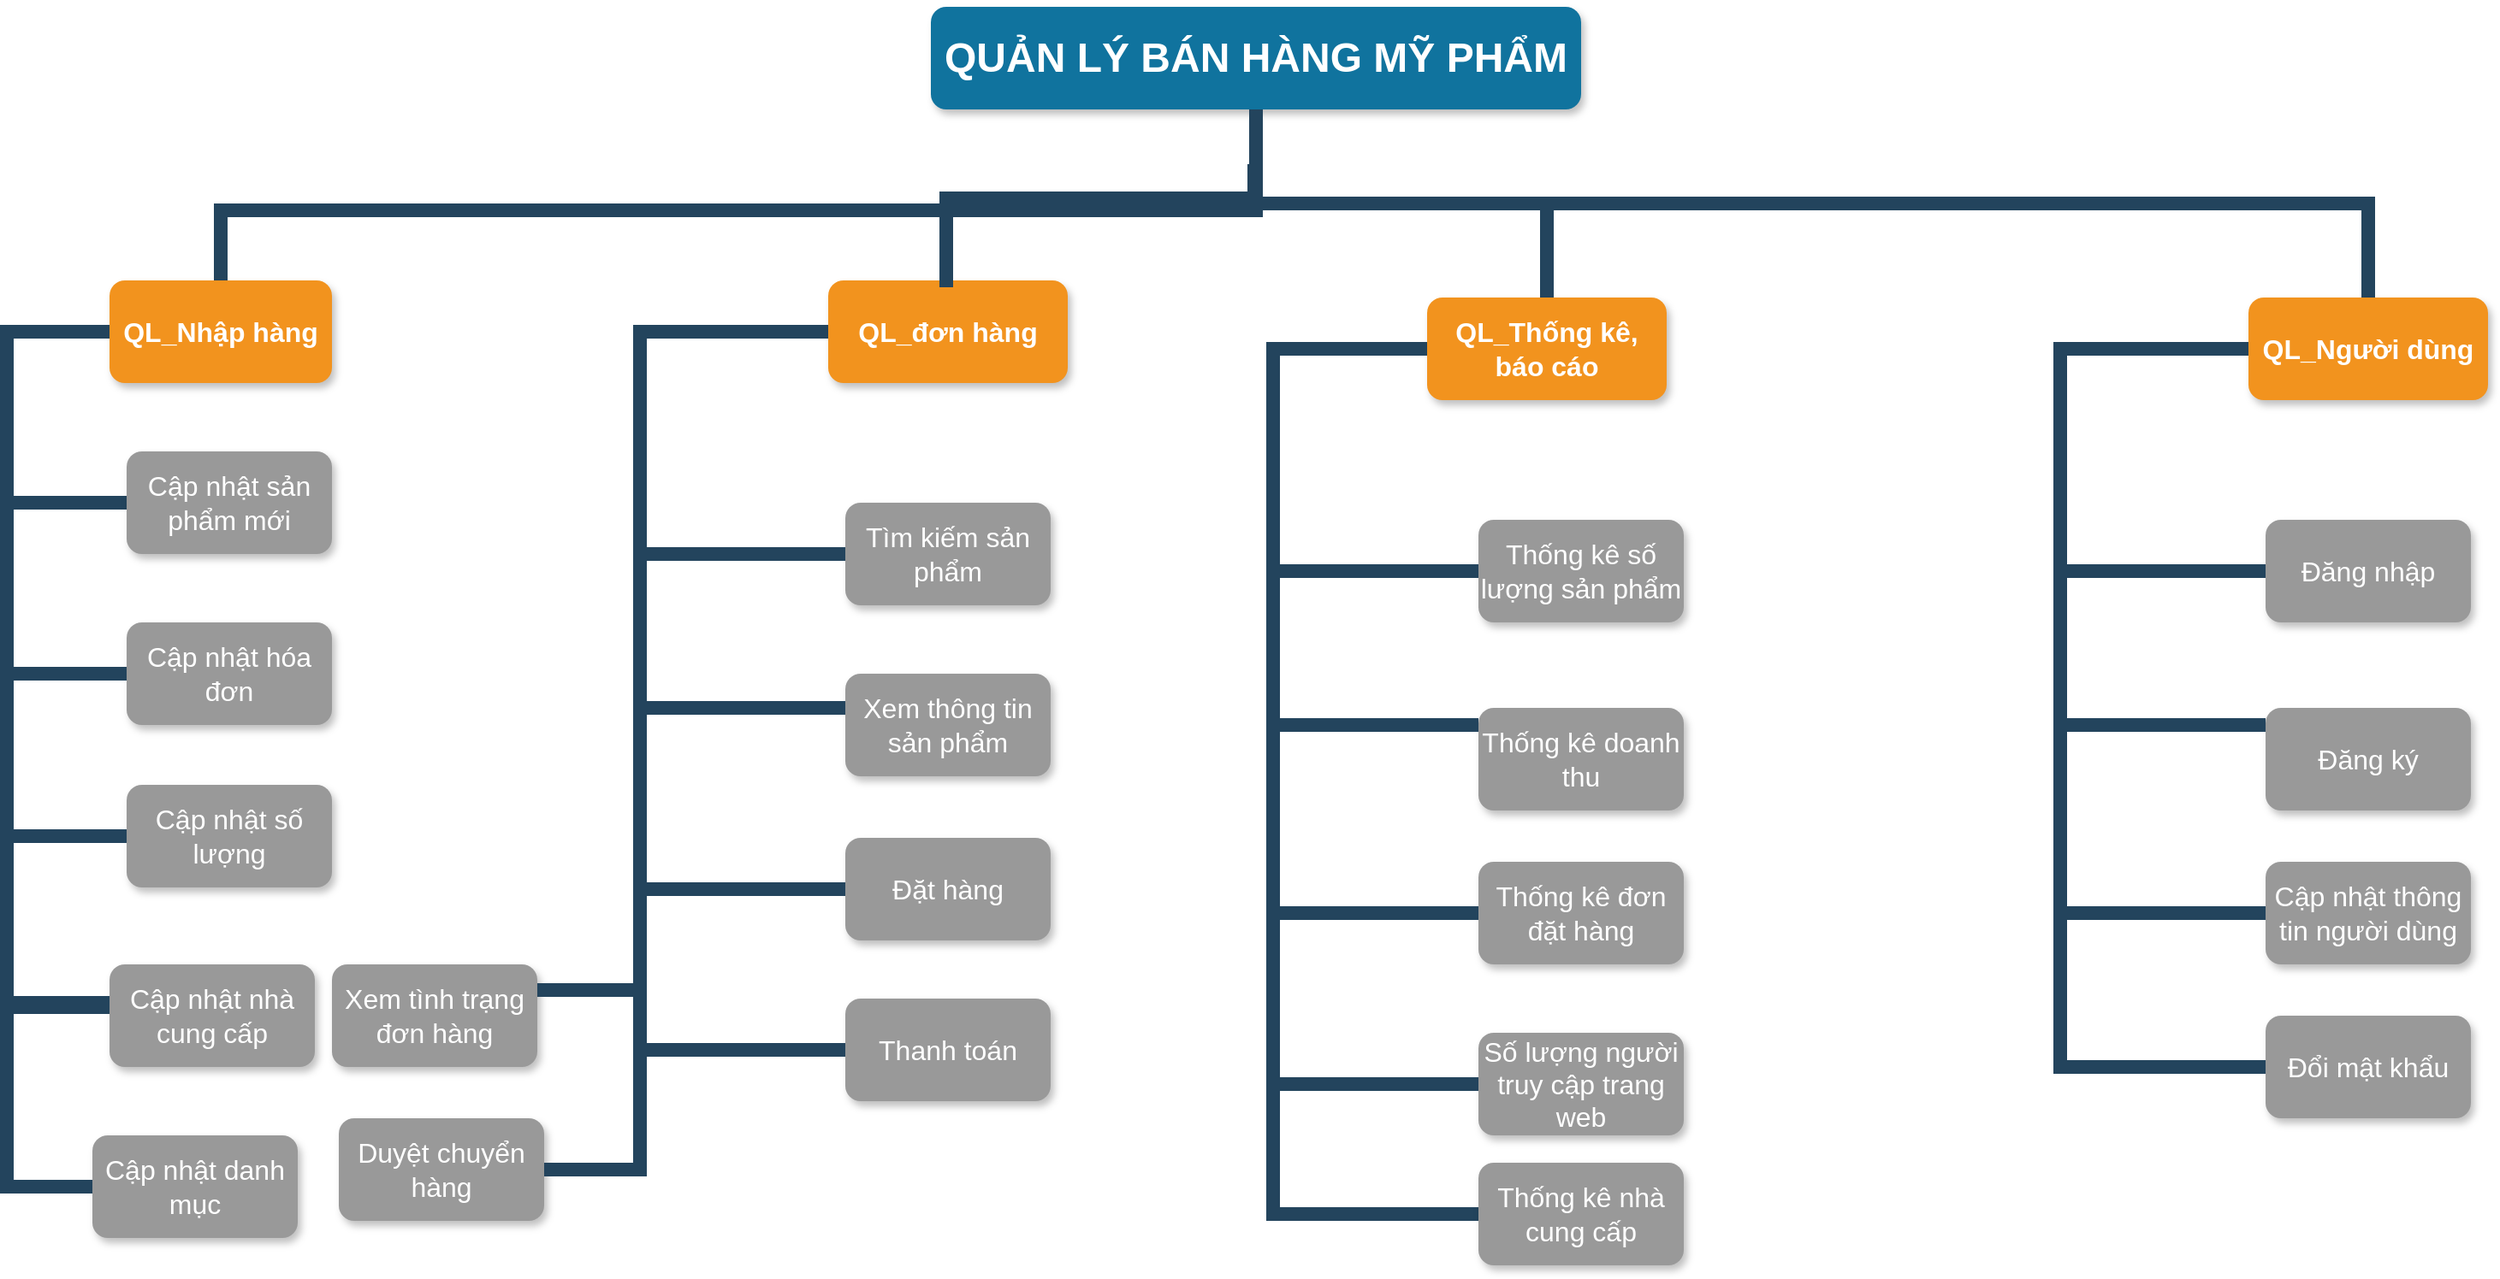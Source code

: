 <mxfile version="15.8.7" type="device"><diagram id="v4FZ968a1POj5_N6Y6L2" name="Page-1"><mxGraphModel dx="1088" dy="671" grid="1" gridSize="10" guides="1" tooltips="1" connect="1" arrows="1" fold="1" page="1" pageScale="1" pageWidth="827" pageHeight="1169" math="0" shadow="0"><root><mxCell id="0"/><mxCell id="1" parent="0"/><mxCell id="w_X7ghxLY7NFWdDQ89T1-82" value="QUẢN LÝ BÁN HÀNG MỸ PHẨM" style="whiteSpace=wrap;rounded=1;shadow=1;fillColor=#10739E;strokeColor=none;fontColor=#FFFFFF;fontStyle=1;fontSize=24" parent="1" vertex="1"><mxGeometry x="640" y="160" width="380" height="60" as="geometry"/></mxCell><mxCell id="w_X7ghxLY7NFWdDQ89T1-83" value="QL_Nhập hàng" style="whiteSpace=wrap;rounded=1;fillColor=#F2931E;strokeColor=none;shadow=1;fontColor=#FFFFFF;fontStyle=1;fontSize=16;" parent="1" vertex="1"><mxGeometry x="160" y="320" width="130" height="60" as="geometry"/></mxCell><mxCell id="w_X7ghxLY7NFWdDQ89T1-84" value="QL_đơn hàng" style="whiteSpace=wrap;rounded=1;fillColor=#F2931E;strokeColor=none;shadow=1;fontColor=#FFFFFF;fontStyle=1;fontSize=16;fontFamily=Helvetica;" parent="1" vertex="1"><mxGeometry x="580" y="320.0" width="140" height="60" as="geometry"/></mxCell><mxCell id="w_X7ghxLY7NFWdDQ89T1-86" value="QL_Thống kê, báo cáo" style="whiteSpace=wrap;rounded=1;fillColor=#F2931E;strokeColor=none;shadow=1;fontColor=#FFFFFF;fontStyle=1;fontSize=16;" parent="1" vertex="1"><mxGeometry x="930" y="330.0" width="140" height="60" as="geometry"/></mxCell><mxCell id="w_X7ghxLY7NFWdDQ89T1-92" value="Cập nhật hóa đơn" style="whiteSpace=wrap;rounded=1;fillColor=#999999;strokeColor=none;shadow=1;fontColor=#FFFFFF;fontStyle=0;fontSize=16;" parent="1" vertex="1"><mxGeometry x="170.0" y="520.0" width="120" height="60" as="geometry"/></mxCell><mxCell id="w_X7ghxLY7NFWdDQ89T1-95" value="Cập nhật số lượng" style="whiteSpace=wrap;rounded=1;fillColor=#999999;strokeColor=none;shadow=1;fontColor=#FFFFFF;fontStyle=0;fontSize=16;" parent="1" vertex="1"><mxGeometry x="170.0" y="615.0" width="120" height="60" as="geometry"/></mxCell><mxCell id="w_X7ghxLY7NFWdDQ89T1-103" value="Tìm kiếm sản phẩm" style="whiteSpace=wrap;rounded=1;fillColor=#999999;strokeColor=none;shadow=1;fontColor=#FFFFFF;fontStyle=0;fontSize=16;" parent="1" vertex="1"><mxGeometry x="590.0" y="450.0" width="120" height="60" as="geometry"/></mxCell><mxCell id="w_X7ghxLY7NFWdDQ89T1-104" value="Xem thông tin sản phẩm" style="whiteSpace=wrap;rounded=1;fillColor=#999999;strokeColor=none;shadow=1;fontColor=#FFFFFF;fontStyle=0;fontSize=16;" parent="1" vertex="1"><mxGeometry x="590.0" y="550.0" width="120" height="60" as="geometry"/></mxCell><mxCell id="w_X7ghxLY7NFWdDQ89T1-105" value="Đặt hàng" style="whiteSpace=wrap;rounded=1;fillColor=#999999;strokeColor=none;shadow=1;fontColor=#FFFFFF;fontStyle=0;fontSize=16;" parent="1" vertex="1"><mxGeometry x="590.0" y="646.0" width="120" height="60" as="geometry"/></mxCell><mxCell id="w_X7ghxLY7NFWdDQ89T1-106" value="Thanh toán" style="whiteSpace=wrap;rounded=1;fillColor=#999999;strokeColor=none;shadow=1;fontColor=#FFFFFF;fontStyle=0;fontSize=16;" parent="1" vertex="1"><mxGeometry x="590" y="740.0" width="120" height="60" as="geometry"/></mxCell><mxCell id="w_X7ghxLY7NFWdDQ89T1-107" value="Duyệt chuyển hàng" style="whiteSpace=wrap;rounded=1;fillColor=#999999;strokeColor=none;shadow=1;fontColor=#FFFFFF;fontStyle=0;fontSize=16;" parent="1" vertex="1"><mxGeometry x="294.0" y="810.0" width="120" height="60" as="geometry"/></mxCell><mxCell id="w_X7ghxLY7NFWdDQ89T1-116" value="" style="edgeStyle=elbowEdgeStyle;elbow=horizontal;rounded=0;fontColor=#000000;endArrow=none;endFill=0;strokeWidth=8;strokeColor=#23445D;startArrow=none;entryX=0;entryY=0.5;entryDx=0;entryDy=0;" parent="1" source="w_X7ghxLY7NFWdDQ89T1-91" target="w_X7ghxLY7NFWdDQ89T1-95" edge="1"><mxGeometry width="100" height="100" relative="1" as="geometry"><mxPoint x="220" y="480" as="sourcePoint"/><mxPoint x="160" y="650" as="targetPoint"/><Array as="points"><mxPoint x="100" y="530"/><mxPoint x="100" y="550"/></Array></mxGeometry></mxCell><mxCell id="w_X7ghxLY7NFWdDQ89T1-117" value="" style="edgeStyle=elbowEdgeStyle;elbow=horizontal;rounded=0;fontColor=#000000;endArrow=none;endFill=0;strokeWidth=8;strokeColor=#23445D;exitX=0;exitY=0.5;exitDx=0;exitDy=0;entryX=0;entryY=0.5;entryDx=0;entryDy=0;" parent="1" source="w_X7ghxLY7NFWdDQ89T1-83" target="w_X7ghxLY7NFWdDQ89T1-92" edge="1"><mxGeometry width="100" height="100" relative="1" as="geometry"><mxPoint x="220" y="480" as="sourcePoint"/><mxPoint x="170" y="640" as="targetPoint"/><Array as="points"><mxPoint x="100" y="650"/></Array></mxGeometry></mxCell><mxCell id="w_X7ghxLY7NFWdDQ89T1-127" value="" style="edgeStyle=elbowEdgeStyle;elbow=horizontal;rounded=0;fontColor=#000000;endArrow=none;endFill=0;strokeWidth=8;strokeColor=#23445D;" parent="1" target="w_X7ghxLY7NFWdDQ89T1-103" edge="1"><mxGeometry width="100" height="100" relative="1" as="geometry"><mxPoint x="590" y="480" as="sourcePoint"/><mxPoint x="480.0" y="580" as="targetPoint"/><Array as="points"><mxPoint x="470" y="530"/></Array></mxGeometry></mxCell><mxCell id="w_X7ghxLY7NFWdDQ89T1-128" value="" style="edgeStyle=elbowEdgeStyle;elbow=horizontal;rounded=0;fontColor=#000000;endArrow=none;endFill=0;strokeWidth=8;strokeColor=#23445D;" parent="1" target="w_X7ghxLY7NFWdDQ89T1-104" edge="1"><mxGeometry width="100" height="100" relative="1" as="geometry"><mxPoint x="590" y="480" as="sourcePoint"/><mxPoint x="480.0" y="660" as="targetPoint"/><Array as="points"><mxPoint x="470" y="570"/></Array></mxGeometry></mxCell><mxCell id="w_X7ghxLY7NFWdDQ89T1-129" value="" style="edgeStyle=elbowEdgeStyle;elbow=horizontal;rounded=0;fontColor=#000000;endArrow=none;endFill=0;strokeWidth=8;strokeColor=#23445D;" parent="1" target="w_X7ghxLY7NFWdDQ89T1-107" edge="1"><mxGeometry width="100" height="100" relative="1" as="geometry"><mxPoint x="590" y="480" as="sourcePoint"/><mxPoint x="480" y="900" as="targetPoint"/><Array as="points"><mxPoint x="470" y="700"/></Array></mxGeometry></mxCell><mxCell id="w_X7ghxLY7NFWdDQ89T1-130" value="" style="edgeStyle=elbowEdgeStyle;elbow=horizontal;rounded=0;fontColor=#000000;endArrow=none;endFill=0;strokeWidth=8;strokeColor=#23445D;" parent="1" target="w_X7ghxLY7NFWdDQ89T1-106" edge="1"><mxGeometry width="100" height="100" relative="1" as="geometry"><mxPoint x="590" y="480" as="sourcePoint"/><mxPoint x="480" y="820" as="targetPoint"/><Array as="points"><mxPoint x="470" y="650"/></Array></mxGeometry></mxCell><mxCell id="w_X7ghxLY7NFWdDQ89T1-131" value="" style="edgeStyle=elbowEdgeStyle;elbow=horizontal;rounded=0;fontColor=#000000;endArrow=none;endFill=0;strokeWidth=8;strokeColor=#23445D;exitX=0;exitY=0.5;exitDx=0;exitDy=0;" parent="1" source="w_X7ghxLY7NFWdDQ89T1-84" target="w_X7ghxLY7NFWdDQ89T1-105" edge="1"><mxGeometry width="100" height="100" relative="1" as="geometry"><mxPoint x="590" y="480" as="sourcePoint"/><mxPoint x="480.0" y="740" as="targetPoint"/><Array as="points"><mxPoint x="470" y="620"/></Array></mxGeometry></mxCell><mxCell id="w_X7ghxLY7NFWdDQ89T1-139" value="Thống kê số lượng sản phẩm" style="whiteSpace=wrap;rounded=1;fillColor=#999999;strokeColor=none;shadow=1;fontColor=#FFFFFF;fontStyle=0;fontSize=16;" parent="1" vertex="1"><mxGeometry x="960.0" y="460.0" width="120" height="60" as="geometry"/></mxCell><mxCell id="w_X7ghxLY7NFWdDQ89T1-140" value="Thống kê doanh thu" style="whiteSpace=wrap;rounded=1;fillColor=#999999;strokeColor=none;shadow=1;fontColor=#FFFFFF;fontStyle=0;fontSize=16;" parent="1" vertex="1"><mxGeometry x="960.0" y="570.0" width="120" height="60" as="geometry"/></mxCell><mxCell id="w_X7ghxLY7NFWdDQ89T1-141" value="Thống kê đơn đặt hàng" style="whiteSpace=wrap;rounded=1;fillColor=#999999;strokeColor=none;shadow=1;fontColor=#FFFFFF;fontStyle=0;fontSize=16;" parent="1" vertex="1"><mxGeometry x="960.0" y="660.0" width="120" height="60" as="geometry"/></mxCell><mxCell id="w_X7ghxLY7NFWdDQ89T1-142" value="Số lượng người truy cập trang web" style="whiteSpace=wrap;rounded=1;fillColor=#999999;strokeColor=none;shadow=1;fontColor=#FFFFFF;fontStyle=0;fontSize=16;" parent="1" vertex="1"><mxGeometry x="960" y="760.0" width="120" height="60" as="geometry"/></mxCell><mxCell id="w_X7ghxLY7NFWdDQ89T1-149" value="" style="edgeStyle=elbowEdgeStyle;elbow=horizontal;rounded=0;fontColor=#000000;endArrow=none;endFill=0;strokeWidth=8;strokeColor=#23445D;" parent="1" target="w_X7ghxLY7NFWdDQ89T1-139" edge="1"><mxGeometry width="100" height="100" relative="1" as="geometry"><mxPoint x="960" y="490" as="sourcePoint"/><mxPoint x="850.0" y="590" as="targetPoint"/><Array as="points"><mxPoint x="840" y="540"/></Array></mxGeometry></mxCell><mxCell id="w_X7ghxLY7NFWdDQ89T1-150" value="" style="edgeStyle=elbowEdgeStyle;elbow=horizontal;rounded=0;fontColor=#000000;endArrow=none;endFill=0;strokeWidth=8;strokeColor=#23445D;" parent="1" target="w_X7ghxLY7NFWdDQ89T1-140" edge="1"><mxGeometry width="100" height="100" relative="1" as="geometry"><mxPoint x="960" y="490" as="sourcePoint"/><mxPoint x="850.0" y="670" as="targetPoint"/><Array as="points"><mxPoint x="840" y="580"/></Array></mxGeometry></mxCell><mxCell id="w_X7ghxLY7NFWdDQ89T1-152" value="" style="edgeStyle=elbowEdgeStyle;elbow=horizontal;rounded=0;fontColor=#000000;endArrow=none;endFill=0;strokeWidth=8;strokeColor=#23445D;entryX=0;entryY=0.5;entryDx=0;entryDy=0;" parent="1" target="iQQvHmiUTMAJbgNaJjP6-24" edge="1"><mxGeometry width="100" height="100" relative="1" as="geometry"><mxPoint x="960" y="490" as="sourcePoint"/><mxPoint x="950" y="860" as="targetPoint"/><Array as="points"><mxPoint x="840" y="660"/></Array></mxGeometry></mxCell><mxCell id="w_X7ghxLY7NFWdDQ89T1-153" value="" style="edgeStyle=elbowEdgeStyle;elbow=horizontal;rounded=0;fontColor=#000000;endArrow=none;endFill=0;strokeWidth=8;strokeColor=#23445D;exitX=0;exitY=0.5;exitDx=0;exitDy=0;" parent="1" source="w_X7ghxLY7NFWdDQ89T1-86" target="w_X7ghxLY7NFWdDQ89T1-141" edge="1"><mxGeometry width="100" height="100" relative="1" as="geometry"><mxPoint x="960" y="490" as="sourcePoint"/><mxPoint x="850.0" y="750" as="targetPoint"/><Array as="points"><mxPoint x="840" y="630"/></Array></mxGeometry></mxCell><mxCell id="w_X7ghxLY7NFWdDQ89T1-233" value="" style="edgeStyle=elbowEdgeStyle;elbow=vertical;rounded=0;fontColor=#000000;endArrow=none;endFill=0;strokeWidth=8;strokeColor=#23445D;entryX=0.5;entryY=0;entryDx=0;entryDy=0;" parent="1" target="w_X7ghxLY7NFWdDQ89T1-83" edge="1"><mxGeometry width="100" height="100" relative="1" as="geometry"><mxPoint x="830" y="238" as="sourcePoint"/><mxPoint x="225" y="310" as="targetPoint"/></mxGeometry></mxCell><mxCell id="w_X7ghxLY7NFWdDQ89T1-234" value="" style="edgeStyle=elbowEdgeStyle;elbow=vertical;rounded=0;fontColor=#000000;endArrow=none;endFill=0;strokeWidth=8;strokeColor=#23445D;" parent="1" edge="1"><mxGeometry width="100" height="100" relative="1" as="geometry"><mxPoint x="829" y="252" as="sourcePoint"/><mxPoint x="649" y="324.0" as="targetPoint"/><Array as="points"><mxPoint x="739" y="272"/></Array></mxGeometry></mxCell><mxCell id="w_X7ghxLY7NFWdDQ89T1-235" value="" style="edgeStyle=elbowEdgeStyle;elbow=vertical;rounded=0;fontColor=#000000;endArrow=none;endFill=0;strokeWidth=8;strokeColor=#23445D;" parent="1" source="w_X7ghxLY7NFWdDQ89T1-82" target="w_X7ghxLY7NFWdDQ89T1-86" edge="1"><mxGeometry width="100" height="100" relative="1" as="geometry"><mxPoint x="610" y="310" as="sourcePoint"/><mxPoint x="710" y="210" as="targetPoint"/></mxGeometry></mxCell><mxCell id="w_X7ghxLY7NFWdDQ89T1-237" value="" style="edgeStyle=elbowEdgeStyle;elbow=vertical;rounded=0;fontColor=#000000;endArrow=none;endFill=0;strokeWidth=8;strokeColor=#23445D;" parent="1" source="w_X7ghxLY7NFWdDQ89T1-82" target="iQQvHmiUTMAJbgNaJjP6-13" edge="1"><mxGeometry width="100" height="100" relative="1" as="geometry"><mxPoint x="630" y="330" as="sourcePoint"/><mxPoint x="1490" y="320.0" as="targetPoint"/></mxGeometry></mxCell><mxCell id="iQQvHmiUTMAJbgNaJjP6-7" value="Xem tình trạng đơn hàng" style="whiteSpace=wrap;rounded=1;fillColor=#999999;strokeColor=none;shadow=1;fontColor=#FFFFFF;fontStyle=0;fontSize=16;" parent="1" vertex="1"><mxGeometry x="290.0" y="720.0" width="120" height="60" as="geometry"/></mxCell><mxCell id="iQQvHmiUTMAJbgNaJjP6-9" value="" style="edgeStyle=elbowEdgeStyle;elbow=horizontal;rounded=0;fontColor=#000000;endArrow=none;endFill=0;strokeWidth=8;strokeColor=#23445D;entryX=1;entryY=0.25;entryDx=0;entryDy=0;" parent="1" target="iQQvHmiUTMAJbgNaJjP6-7" edge="1"><mxGeometry width="100" height="100" relative="1" as="geometry"><mxPoint x="590" y="480" as="sourcePoint"/><mxPoint x="380" y="840" as="targetPoint"/><Array as="points"><mxPoint x="470" y="760"/><mxPoint x="470" y="700"/></Array></mxGeometry></mxCell><mxCell id="w_X7ghxLY7NFWdDQ89T1-91" value="Cập nhật sản phẩm mới" style="whiteSpace=wrap;rounded=1;fillColor=#999999;strokeColor=none;shadow=1;fontColor=#FFFFFF;fontStyle=0;fontSize=16;" parent="1" vertex="1"><mxGeometry x="170.0" y="420.0" width="120" height="60" as="geometry"/></mxCell><mxCell id="iQQvHmiUTMAJbgNaJjP6-11" value="" style="edgeStyle=elbowEdgeStyle;elbow=horizontal;rounded=0;fontColor=#000000;endArrow=none;endFill=0;strokeWidth=8;strokeColor=#23445D;" parent="1" target="w_X7ghxLY7NFWdDQ89T1-91" edge="1"><mxGeometry width="100" height="100" relative="1" as="geometry"><mxPoint x="220" y="480" as="sourcePoint"/><mxPoint x="220" y="590" as="targetPoint"/><Array as="points"/></mxGeometry></mxCell><mxCell id="iQQvHmiUTMAJbgNaJjP6-13" value="QL_Người dùng" style="whiteSpace=wrap;rounded=1;fillColor=#F2931E;strokeColor=none;shadow=1;fontColor=#FFFFFF;fontStyle=1;fontSize=16;" parent="1" vertex="1"><mxGeometry x="1410" y="330" width="140" height="60" as="geometry"/></mxCell><mxCell id="iQQvHmiUTMAJbgNaJjP6-14" value="Đăng nhập" style="whiteSpace=wrap;rounded=1;fillColor=#999999;strokeColor=none;shadow=1;fontColor=#FFFFFF;fontStyle=0;fontSize=16;" parent="1" vertex="1"><mxGeometry x="1420.0" y="460.0" width="120" height="60" as="geometry"/></mxCell><mxCell id="iQQvHmiUTMAJbgNaJjP6-15" value="Đăng ký" style="whiteSpace=wrap;rounded=1;fillColor=#999999;strokeColor=none;shadow=1;fontColor=#FFFFFF;fontStyle=0;fontSize=16;" parent="1" vertex="1"><mxGeometry x="1420" y="570.0" width="120" height="60" as="geometry"/></mxCell><mxCell id="iQQvHmiUTMAJbgNaJjP6-16" value="Cập nhật thông tin người dùng" style="whiteSpace=wrap;rounded=1;fillColor=#999999;strokeColor=none;shadow=1;fontColor=#FFFFFF;fontStyle=0;fontSize=16;" parent="1" vertex="1"><mxGeometry x="1420.0" y="660.0" width="120" height="60" as="geometry"/></mxCell><mxCell id="iQQvHmiUTMAJbgNaJjP6-17" value="Đổi mật khẩu" style="whiteSpace=wrap;rounded=1;fillColor=#999999;strokeColor=none;shadow=1;fontColor=#FFFFFF;fontStyle=0;fontSize=16;" parent="1" vertex="1"><mxGeometry x="1420" y="750.0" width="120" height="60" as="geometry"/></mxCell><mxCell id="iQQvHmiUTMAJbgNaJjP6-18" value="" style="edgeStyle=elbowEdgeStyle;elbow=horizontal;rounded=0;fontColor=#000000;endArrow=none;endFill=0;strokeWidth=8;strokeColor=#23445D;" parent="1" target="iQQvHmiUTMAJbgNaJjP6-14" edge="1"><mxGeometry width="100" height="100" relative="1" as="geometry"><mxPoint x="1420" y="490.0" as="sourcePoint"/><mxPoint x="1310.0" y="590.0" as="targetPoint"/><Array as="points"><mxPoint x="1300" y="540.0"/></Array></mxGeometry></mxCell><mxCell id="iQQvHmiUTMAJbgNaJjP6-19" value="" style="edgeStyle=elbowEdgeStyle;elbow=horizontal;rounded=0;fontColor=#000000;endArrow=none;endFill=0;strokeWidth=8;strokeColor=#23445D;" parent="1" target="iQQvHmiUTMAJbgNaJjP6-15" edge="1"><mxGeometry width="100" height="100" relative="1" as="geometry"><mxPoint x="1420" y="490.0" as="sourcePoint"/><mxPoint x="1310.0" y="670.0" as="targetPoint"/><Array as="points"><mxPoint x="1300" y="580.0"/></Array></mxGeometry></mxCell><mxCell id="iQQvHmiUTMAJbgNaJjP6-20" value="" style="edgeStyle=elbowEdgeStyle;elbow=horizontal;rounded=0;fontColor=#000000;endArrow=none;endFill=0;strokeWidth=8;strokeColor=#23445D;" parent="1" target="iQQvHmiUTMAJbgNaJjP6-17" edge="1"><mxGeometry width="100" height="100" relative="1" as="geometry"><mxPoint x="1420" y="490.0" as="sourcePoint"/><mxPoint x="1310" y="830.0" as="targetPoint"/><Array as="points"><mxPoint x="1300" y="660.0"/></Array></mxGeometry></mxCell><mxCell id="iQQvHmiUTMAJbgNaJjP6-21" value="" style="edgeStyle=elbowEdgeStyle;elbow=horizontal;rounded=0;fontColor=#000000;endArrow=none;endFill=0;strokeWidth=8;strokeColor=#23445D;exitX=0;exitY=0.5;exitDx=0;exitDy=0;" parent="1" source="iQQvHmiUTMAJbgNaJjP6-13" target="iQQvHmiUTMAJbgNaJjP6-16" edge="1"><mxGeometry width="100" height="100" relative="1" as="geometry"><mxPoint x="1420" y="490.0" as="sourcePoint"/><mxPoint x="1310.0" y="750.0" as="targetPoint"/><Array as="points"><mxPoint x="1300" y="630.0"/></Array></mxGeometry></mxCell><mxCell id="iQQvHmiUTMAJbgNaJjP6-22" value="Cập nhật nhà cung cấp" style="whiteSpace=wrap;rounded=1;fillColor=#999999;strokeColor=none;shadow=1;fontColor=#FFFFFF;fontStyle=0;fontSize=16;" parent="1" vertex="1"><mxGeometry x="160.0" y="720.0" width="120" height="60" as="geometry"/></mxCell><mxCell id="iQQvHmiUTMAJbgNaJjP6-23" value="" style="edgeStyle=elbowEdgeStyle;elbow=horizontal;rounded=0;fontColor=#000000;endArrow=none;endFill=0;strokeWidth=8;strokeColor=#23445D;startArrow=none;" parent="1" edge="1"><mxGeometry width="100" height="100" relative="1" as="geometry"><mxPoint x="170" y="550" as="sourcePoint"/><mxPoint x="160" y="745" as="targetPoint"/><Array as="points"><mxPoint x="100" y="630"/><mxPoint x="100" y="650"/></Array></mxGeometry></mxCell><mxCell id="iQQvHmiUTMAJbgNaJjP6-24" value="Thống kê nhà cung cấp" style="whiteSpace=wrap;rounded=1;fillColor=#999999;strokeColor=none;shadow=1;fontColor=#FFFFFF;fontStyle=0;fontSize=16;" parent="1" vertex="1"><mxGeometry x="960" y="836.0" width="120" height="60" as="geometry"/></mxCell><mxCell id="iQQvHmiUTMAJbgNaJjP6-25" value="" style="edgeStyle=elbowEdgeStyle;elbow=horizontal;rounded=0;fontColor=#000000;endArrow=none;endFill=0;strokeWidth=8;strokeColor=#23445D;exitX=0;exitY=0.5;exitDx=0;exitDy=0;entryX=0;entryY=0.5;entryDx=0;entryDy=0;" parent="1" target="w_X7ghxLY7NFWdDQ89T1-142" edge="1"><mxGeometry width="100" height="100" relative="1" as="geometry"><mxPoint x="930" y="490" as="sourcePoint"/><mxPoint x="960" y="820.0" as="targetPoint"/><Array as="points"><mxPoint x="840" y="760.0"/></Array></mxGeometry></mxCell><mxCell id="3UqDrDHSgVh0eT6WfQW8-1" value="Cập nhật danh mục" style="whiteSpace=wrap;rounded=1;fillColor=#999999;strokeColor=none;shadow=1;fontColor=#FFFFFF;fontStyle=0;fontSize=16;" vertex="1" parent="1"><mxGeometry x="150.0" y="820.0" width="120" height="60" as="geometry"/></mxCell><mxCell id="3UqDrDHSgVh0eT6WfQW8-2" value="" style="edgeStyle=elbowEdgeStyle;elbow=horizontal;rounded=0;fontColor=#000000;endArrow=none;endFill=0;strokeWidth=8;strokeColor=#23445D;startArrow=none;entryX=0;entryY=0.5;entryDx=0;entryDy=0;" edge="1" parent="1" target="3UqDrDHSgVh0eT6WfQW8-1"><mxGeometry width="100" height="100" relative="1" as="geometry"><mxPoint x="160" y="742.5" as="sourcePoint"/><mxPoint x="150" y="937.5" as="targetPoint"/><Array as="points"><mxPoint x="100" y="800"/><mxPoint x="90" y="842.5"/></Array></mxGeometry></mxCell></root></mxGraphModel></diagram></mxfile>